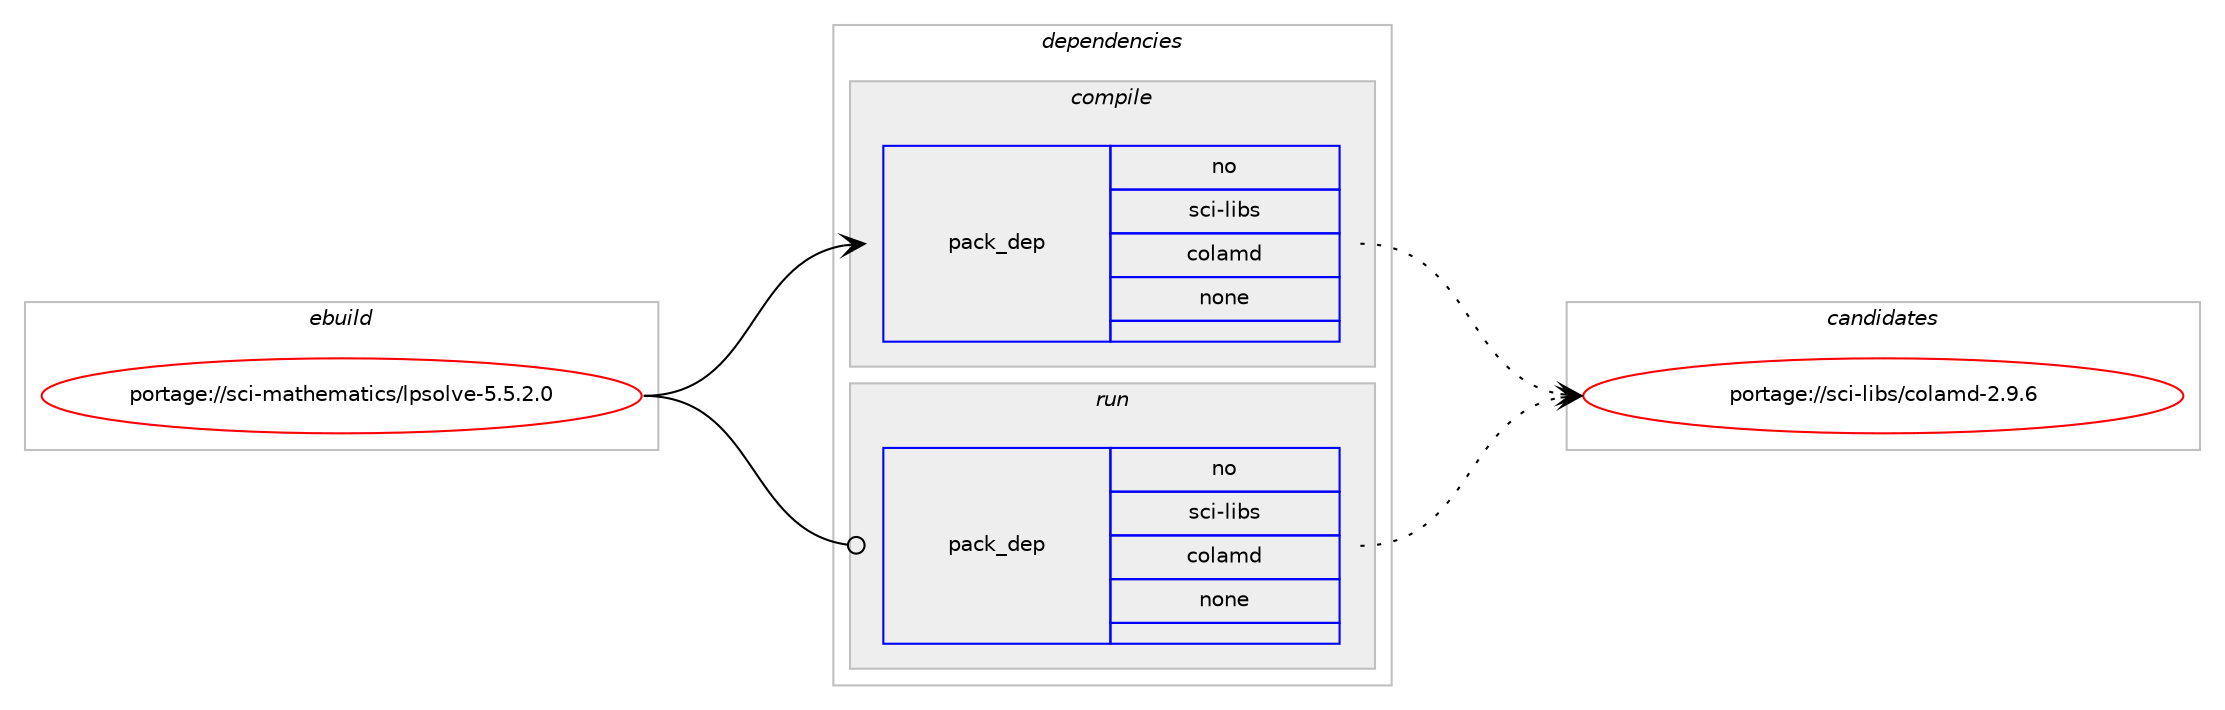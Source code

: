 digraph prolog {

# *************
# Graph options
# *************

newrank=true;
concentrate=true;
compound=true;
graph [rankdir=LR,fontname=Helvetica,fontsize=10,ranksep=1.5];#, ranksep=2.5, nodesep=0.2];
edge  [arrowhead=vee];
node  [fontname=Helvetica,fontsize=10];

# **********
# The ebuild
# **********

subgraph cluster_leftcol {
color=gray;
rank=same;
label=<<i>ebuild</i>>;
id [label="portage://sci-mathematics/lpsolve-5.5.2.0", color=red, width=4, href="../sci-mathematics/lpsolve-5.5.2.0.svg"];
}

# ****************
# The dependencies
# ****************

subgraph cluster_midcol {
color=gray;
label=<<i>dependencies</i>>;
subgraph cluster_compile {
fillcolor="#eeeeee";
style=filled;
label=<<i>compile</i>>;
subgraph pack2169 {
dependency2488 [label=<<TABLE BORDER="0" CELLBORDER="1" CELLSPACING="0" CELLPADDING="4" WIDTH="220"><TR><TD ROWSPAN="6" CELLPADDING="30">pack_dep</TD></TR><TR><TD WIDTH="110">no</TD></TR><TR><TD>sci-libs</TD></TR><TR><TD>colamd</TD></TR><TR><TD>none</TD></TR><TR><TD></TD></TR></TABLE>>, shape=none, color=blue];
}
id:e -> dependency2488:w [weight=20,style="solid",arrowhead="vee"];
}
subgraph cluster_compileandrun {
fillcolor="#eeeeee";
style=filled;
label=<<i>compile and run</i>>;
}
subgraph cluster_run {
fillcolor="#eeeeee";
style=filled;
label=<<i>run</i>>;
subgraph pack2170 {
dependency2489 [label=<<TABLE BORDER="0" CELLBORDER="1" CELLSPACING="0" CELLPADDING="4" WIDTH="220"><TR><TD ROWSPAN="6" CELLPADDING="30">pack_dep</TD></TR><TR><TD WIDTH="110">no</TD></TR><TR><TD>sci-libs</TD></TR><TR><TD>colamd</TD></TR><TR><TD>none</TD></TR><TR><TD></TD></TR></TABLE>>, shape=none, color=blue];
}
id:e -> dependency2489:w [weight=20,style="solid",arrowhead="odot"];
}
}

# **************
# The candidates
# **************

subgraph cluster_choices {
rank=same;
color=gray;
label=<<i>candidates</i>>;

subgraph choice2169 {
color=black;
nodesep=1;
choice115991054510810598115479911110897109100455046574654 [label="portage://sci-libs/colamd-2.9.6", color=red, width=4,href="../sci-libs/colamd-2.9.6.svg"];
dependency2488:e -> choice115991054510810598115479911110897109100455046574654:w [style=dotted,weight="100"];
}
subgraph choice2170 {
color=black;
nodesep=1;
choice115991054510810598115479911110897109100455046574654 [label="portage://sci-libs/colamd-2.9.6", color=red, width=4,href="../sci-libs/colamd-2.9.6.svg"];
dependency2489:e -> choice115991054510810598115479911110897109100455046574654:w [style=dotted,weight="100"];
}
}

}
